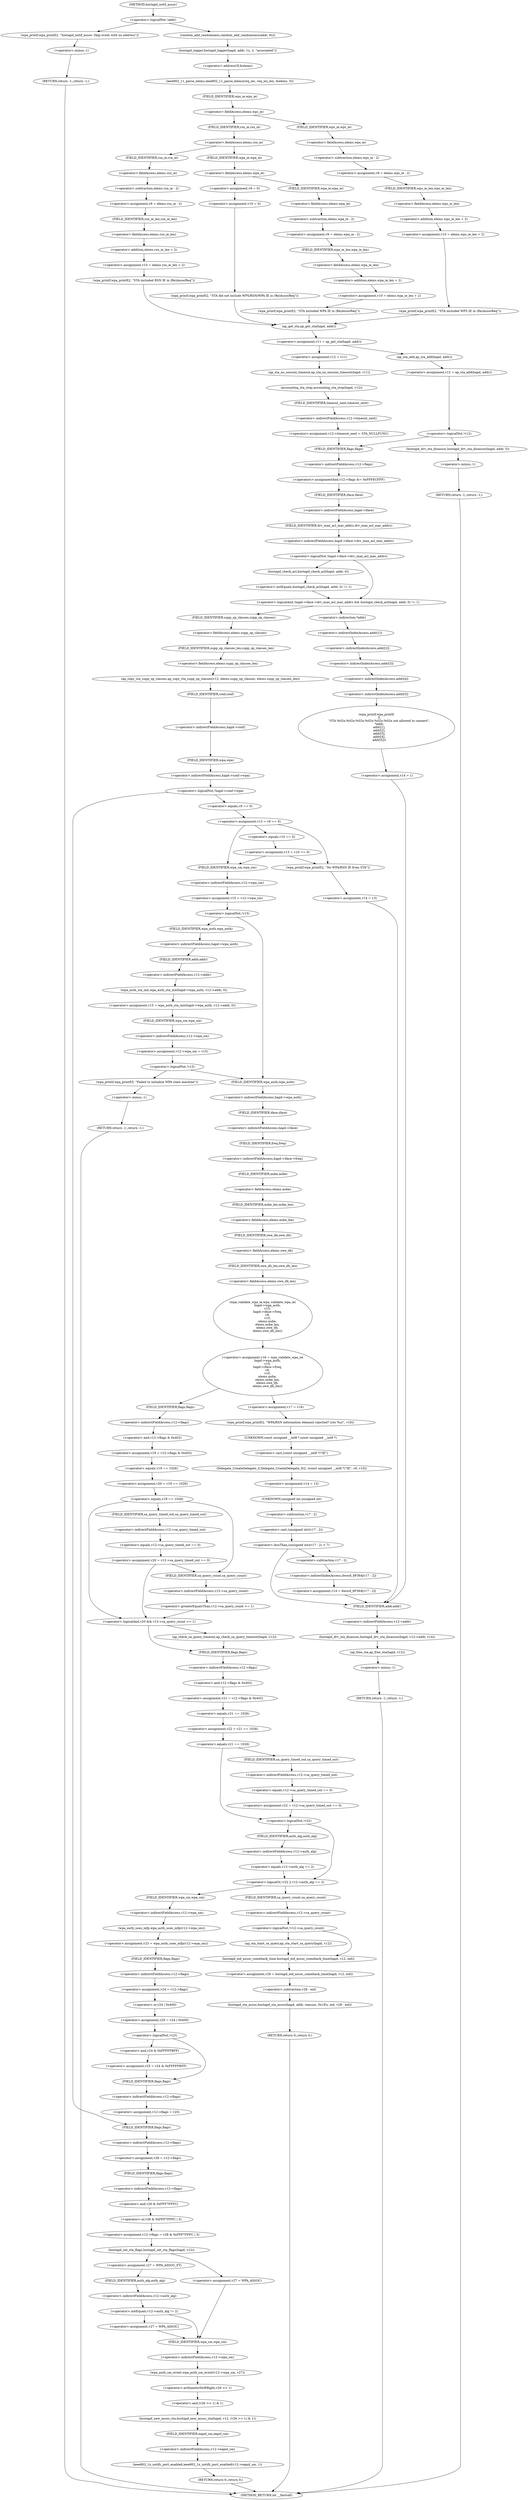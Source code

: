 digraph hostapd_notif_assoc {  
"1000151" [label = "(<operator>.logicalNot,!addr)" ]
"1000154" [label = "(wpa_printf,wpa_printf(2, \"hostapd_notif_assoc: Skip event with no address\"))" ]
"1000157" [label = "(RETURN,return -1;,return -1;)" ]
"1000158" [label = "(<operator>.minus,-1)" ]
"1000160" [label = "(random_add_randomness,random_add_randomness(addr, 6u))" ]
"1000163" [label = "(hostapd_logger,hostapd_logger(hapd, addr, 1u, 2, \"associated\"))" ]
"1000169" [label = "(ieee802_11_parse_elems,ieee802_11_parse_elems(req_ies, req_ies_len, &elems, 0))" ]
"1000172" [label = "(<operator>.addressOf,&elems)" ]
"1000176" [label = "(<operator>.fieldAccess,elems.wps_ie)" ]
"1000178" [label = "(FIELD_IDENTIFIER,wps_ie,wps_ie)" ]
"1000180" [label = "(<operator>.assignment,v9 = elems.wps_ie - 2)" ]
"1000182" [label = "(<operator>.subtraction,elems.wps_ie - 2)" ]
"1000183" [label = "(<operator>.fieldAccess,elems.wps_ie)" ]
"1000185" [label = "(FIELD_IDENTIFIER,wps_ie,wps_ie)" ]
"1000187" [label = "(<operator>.assignment,v10 = elems.wps_ie_len + 2)" ]
"1000189" [label = "(<operator>.addition,elems.wps_ie_len + 2)" ]
"1000190" [label = "(<operator>.fieldAccess,elems.wps_ie_len)" ]
"1000192" [label = "(FIELD_IDENTIFIER,wps_ie_len,wps_ie_len)" ]
"1000194" [label = "(wpa_printf,wpa_printf(2, \"STA included WPS IE in (Re)AssocReq\"))" ]
"1000199" [label = "(<operator>.fieldAccess,elems.rsn_ie)" ]
"1000201" [label = "(FIELD_IDENTIFIER,rsn_ie,rsn_ie)" ]
"1000203" [label = "(<operator>.assignment,v9 = elems.rsn_ie - 2)" ]
"1000205" [label = "(<operator>.subtraction,elems.rsn_ie - 2)" ]
"1000206" [label = "(<operator>.fieldAccess,elems.rsn_ie)" ]
"1000208" [label = "(FIELD_IDENTIFIER,rsn_ie,rsn_ie)" ]
"1000210" [label = "(<operator>.assignment,v10 = elems.rsn_ie_len + 2)" ]
"1000212" [label = "(<operator>.addition,elems.rsn_ie_len + 2)" ]
"1000213" [label = "(<operator>.fieldAccess,elems.rsn_ie_len)" ]
"1000215" [label = "(FIELD_IDENTIFIER,rsn_ie_len,rsn_ie_len)" ]
"1000217" [label = "(wpa_printf,wpa_printf(2, \"STA included RSN IE in (Re)AssocReq\"))" ]
"1000222" [label = "(<operator>.fieldAccess,elems.wpa_ie)" ]
"1000224" [label = "(FIELD_IDENTIFIER,wpa_ie,wpa_ie)" ]
"1000226" [label = "(<operator>.assignment,v9 = elems.wpa_ie - 2)" ]
"1000228" [label = "(<operator>.subtraction,elems.wpa_ie - 2)" ]
"1000229" [label = "(<operator>.fieldAccess,elems.wpa_ie)" ]
"1000231" [label = "(FIELD_IDENTIFIER,wpa_ie,wpa_ie)" ]
"1000233" [label = "(<operator>.assignment,v10 = elems.wpa_ie_len + 2)" ]
"1000235" [label = "(<operator>.addition,elems.wpa_ie_len + 2)" ]
"1000236" [label = "(<operator>.fieldAccess,elems.wpa_ie_len)" ]
"1000238" [label = "(FIELD_IDENTIFIER,wpa_ie_len,wpa_ie_len)" ]
"1000240" [label = "(wpa_printf,wpa_printf(2, \"STA included WPA IE in (Re)AssocReq\"))" ]
"1000245" [label = "(<operator>.assignment,v9 = 0)" ]
"1000248" [label = "(<operator>.assignment,v10 = 0)" ]
"1000251" [label = "(wpa_printf,wpa_printf(2, \"STA did not include WPS/RSN/WPA IE in (Re)AssocReq\"))" ]
"1000254" [label = "(<operator>.assignment,v11 = ap_get_sta(hapd, addr))" ]
"1000256" [label = "(ap_get_sta,ap_get_sta(hapd, addr))" ]
"1000262" [label = "(<operator>.assignment,v12 = v11)" ]
"1000265" [label = "(ap_sta_no_session_timeout,ap_sta_no_session_timeout(hapd, v11))" ]
"1000268" [label = "(accounting_sta_stop,accounting_sta_stop(hapd, v12))" ]
"1000271" [label = "(<operator>.assignment,v12->timeout_next = STA_NULLFUNC)" ]
"1000272" [label = "(<operator>.indirectFieldAccess,v12->timeout_next)" ]
"1000274" [label = "(FIELD_IDENTIFIER,timeout_next,timeout_next)" ]
"1000278" [label = "(<operator>.assignment,v12 = ap_sta_add(hapd, addr))" ]
"1000280" [label = "(ap_sta_add,ap_sta_add(hapd, addr))" ]
"1000284" [label = "(<operator>.logicalNot,!v12)" ]
"1000287" [label = "(hostapd_drv_sta_disassoc,hostapd_drv_sta_disassoc(hapd, addr, 5))" ]
"1000291" [label = "(RETURN,return -1;,return -1;)" ]
"1000292" [label = "(<operator>.minus,-1)" ]
"1000294" [label = "(<operators>.assignmentAnd,v12->flags &= 0xFFFECFFF)" ]
"1000295" [label = "(<operator>.indirectFieldAccess,v12->flags)" ]
"1000297" [label = "(FIELD_IDENTIFIER,flags,flags)" ]
"1000300" [label = "(<operator>.logicalAnd,!hapd->iface->drv_max_acl_mac_addrs && hostapd_check_acl(hapd, addr, 0) != 1)" ]
"1000301" [label = "(<operator>.logicalNot,!hapd->iface->drv_max_acl_mac_addrs)" ]
"1000302" [label = "(<operator>.indirectFieldAccess,hapd->iface->drv_max_acl_mac_addrs)" ]
"1000303" [label = "(<operator>.indirectFieldAccess,hapd->iface)" ]
"1000305" [label = "(FIELD_IDENTIFIER,iface,iface)" ]
"1000306" [label = "(FIELD_IDENTIFIER,drv_max_acl_mac_addrs,drv_max_acl_mac_addrs)" ]
"1000307" [label = "(<operator>.notEquals,hostapd_check_acl(hapd, addr, 0) != 1)" ]
"1000308" [label = "(hostapd_check_acl,hostapd_check_acl(hapd, addr, 0))" ]
"1000314" [label = "(wpa_printf,wpa_printf(\n      3,\n      \"STA %02x:%02x:%02x:%02x:%02x:%02x not allowed to connect\",\n      *addr,\n      addr[1],\n      addr[2],\n      addr[3],\n      addr[4],\n      addr[5]))" ]
"1000317" [label = "(<operator>.indirection,*addr)" ]
"1000319" [label = "(<operator>.indirectIndexAccess,addr[1])" ]
"1000322" [label = "(<operator>.indirectIndexAccess,addr[2])" ]
"1000325" [label = "(<operator>.indirectIndexAccess,addr[3])" ]
"1000328" [label = "(<operator>.indirectIndexAccess,addr[4])" ]
"1000331" [label = "(<operator>.indirectIndexAccess,addr[5])" ]
"1000334" [label = "(<operator>.assignment,v14 = 1)" ]
"1000338" [label = "(ap_copy_sta_supp_op_classes,ap_copy_sta_supp_op_classes(v12, elems.supp_op_classes, elems.supp_op_classes_len))" ]
"1000340" [label = "(<operator>.fieldAccess,elems.supp_op_classes)" ]
"1000342" [label = "(FIELD_IDENTIFIER,supp_op_classes,supp_op_classes)" ]
"1000343" [label = "(<operator>.fieldAccess,elems.supp_op_classes_len)" ]
"1000345" [label = "(FIELD_IDENTIFIER,supp_op_classes_len,supp_op_classes_len)" ]
"1000347" [label = "(<operator>.logicalNot,!hapd->conf->wpa)" ]
"1000348" [label = "(<operator>.indirectFieldAccess,hapd->conf->wpa)" ]
"1000349" [label = "(<operator>.indirectFieldAccess,hapd->conf)" ]
"1000351" [label = "(FIELD_IDENTIFIER,conf,conf)" ]
"1000352" [label = "(FIELD_IDENTIFIER,wpa,wpa)" ]
"1000355" [label = "(<operator>.assignment,v26 = v12->flags)" ]
"1000357" [label = "(<operator>.indirectFieldAccess,v12->flags)" ]
"1000359" [label = "(FIELD_IDENTIFIER,flags,flags)" ]
"1000360" [label = "(<operator>.assignment,v12->flags = v26 & 0xFFF7FFFC | 3)" ]
"1000361" [label = "(<operator>.indirectFieldAccess,v12->flags)" ]
"1000363" [label = "(FIELD_IDENTIFIER,flags,flags)" ]
"1000364" [label = "(<operator>.or,v26 & 0xFFF7FFFC | 3)" ]
"1000365" [label = "(<operator>.and,v26 & 0xFFF7FFFC)" ]
"1000369" [label = "(hostapd_set_sta_flags,hostapd_set_sta_flags(hapd, v12))" ]
"1000375" [label = "(<operator>.assignment,v27 = WPA_ASSOC_FT)" ]
"1000379" [label = "(<operator>.notEquals,v12->auth_alg != 2)" ]
"1000380" [label = "(<operator>.indirectFieldAccess,v12->auth_alg)" ]
"1000382" [label = "(FIELD_IDENTIFIER,auth_alg,auth_alg)" ]
"1000384" [label = "(<operator>.assignment,v27 = WPA_ASSOC)" ]
"1000389" [label = "(<operator>.assignment,v27 = WPA_ASSOC)" ]
"1000392" [label = "(wpa_auth_sm_event,wpa_auth_sm_event(v12->wpa_sm, v27))" ]
"1000393" [label = "(<operator>.indirectFieldAccess,v12->wpa_sm)" ]
"1000395" [label = "(FIELD_IDENTIFIER,wpa_sm,wpa_sm)" ]
"1000397" [label = "(hostapd_new_assoc_sta,hostapd_new_assoc_sta(hapd, v12, (v26 >> 1) & 1))" ]
"1000400" [label = "(<operator>.and,(v26 >> 1) & 1)" ]
"1000401" [label = "(<operator>.arithmeticShiftRight,v26 >> 1)" ]
"1000405" [label = "(ieee802_1x_notify_port_enabled,ieee802_1x_notify_port_enabled(v12->eapol_sm, 1))" ]
"1000406" [label = "(<operator>.indirectFieldAccess,v12->eapol_sm)" ]
"1000408" [label = "(FIELD_IDENTIFIER,eapol_sm,eapol_sm)" ]
"1000410" [label = "(RETURN,return 0;,return 0;)" ]
"1000412" [label = "(<operator>.assignment,v13 = v9 == 0)" ]
"1000414" [label = "(<operator>.equals,v9 == 0)" ]
"1000419" [label = "(<operator>.assignment,v13 = v10 == 0)" ]
"1000421" [label = "(<operator>.equals,v10 == 0)" ]
"1000427" [label = "(wpa_printf,wpa_printf(2, \"No WPA/RSN IE from STA\"))" ]
"1000430" [label = "(<operator>.assignment,v14 = 13)" ]
"1000434" [label = "(hostapd_drv_sta_disassoc,hostapd_drv_sta_disassoc(hapd, v12->addr, v14))" ]
"1000436" [label = "(<operator>.indirectFieldAccess,v12->addr)" ]
"1000438" [label = "(FIELD_IDENTIFIER,addr,addr)" ]
"1000440" [label = "(ap_free_sta,ap_free_sta(hapd, v12))" ]
"1000443" [label = "(RETURN,return -1;,return -1;)" ]
"1000444" [label = "(<operator>.minus,-1)" ]
"1000446" [label = "(<operator>.assignment,v15 = v12->wpa_sm)" ]
"1000448" [label = "(<operator>.indirectFieldAccess,v12->wpa_sm)" ]
"1000450" [label = "(FIELD_IDENTIFIER,wpa_sm,wpa_sm)" ]
"1000452" [label = "(<operator>.logicalNot,!v15)" ]
"1000455" [label = "(<operator>.assignment,v15 = wpa_auth_sta_init(hapd->wpa_auth, v12->addr, 0))" ]
"1000457" [label = "(wpa_auth_sta_init,wpa_auth_sta_init(hapd->wpa_auth, v12->addr, 0))" ]
"1000458" [label = "(<operator>.indirectFieldAccess,hapd->wpa_auth)" ]
"1000460" [label = "(FIELD_IDENTIFIER,wpa_auth,wpa_auth)" ]
"1000461" [label = "(<operator>.indirectFieldAccess,v12->addr)" ]
"1000463" [label = "(FIELD_IDENTIFIER,addr,addr)" ]
"1000465" [label = "(<operator>.assignment,v12->wpa_sm = v15)" ]
"1000466" [label = "(<operator>.indirectFieldAccess,v12->wpa_sm)" ]
"1000468" [label = "(FIELD_IDENTIFIER,wpa_sm,wpa_sm)" ]
"1000471" [label = "(<operator>.logicalNot,!v15)" ]
"1000474" [label = "(wpa_printf,wpa_printf(5, \"Failed to initialize WPA state machine\"))" ]
"1000477" [label = "(RETURN,return -1;,return -1;)" ]
"1000478" [label = "(<operator>.minus,-1)" ]
"1000480" [label = "(<operator>.assignment,v16 = wpa_validate_wpa_ie(\n          hapd->wpa_auth,\n          v15,\n          hapd->iface->freq,\n          v9,\n          v10,\n          elems.mdie,\n          elems.mdie_len,\n          elems.owe_dh,\n          elems.owe_dh_len))" ]
"1000482" [label = "(wpa_validate_wpa_ie,wpa_validate_wpa_ie(\n          hapd->wpa_auth,\n          v15,\n          hapd->iface->freq,\n          v9,\n          v10,\n          elems.mdie,\n          elems.mdie_len,\n          elems.owe_dh,\n          elems.owe_dh_len))" ]
"1000483" [label = "(<operator>.indirectFieldAccess,hapd->wpa_auth)" ]
"1000485" [label = "(FIELD_IDENTIFIER,wpa_auth,wpa_auth)" ]
"1000487" [label = "(<operator>.indirectFieldAccess,hapd->iface->freq)" ]
"1000488" [label = "(<operator>.indirectFieldAccess,hapd->iface)" ]
"1000490" [label = "(FIELD_IDENTIFIER,iface,iface)" ]
"1000491" [label = "(FIELD_IDENTIFIER,freq,freq)" ]
"1000494" [label = "(<operator>.fieldAccess,elems.mdie)" ]
"1000496" [label = "(FIELD_IDENTIFIER,mdie,mdie)" ]
"1000497" [label = "(<operator>.fieldAccess,elems.mdie_len)" ]
"1000499" [label = "(FIELD_IDENTIFIER,mdie_len,mdie_len)" ]
"1000500" [label = "(<operator>.fieldAccess,elems.owe_dh)" ]
"1000502" [label = "(FIELD_IDENTIFIER,owe_dh,owe_dh)" ]
"1000503" [label = "(<operator>.fieldAccess,elems.owe_dh_len)" ]
"1000505" [label = "(FIELD_IDENTIFIER,owe_dh_len,owe_dh_len)" ]
"1000509" [label = "(<operator>.assignment,v17 = v16)" ]
"1000512" [label = "(wpa_printf,wpa_printf(2, \"WPA/RSN information element rejected? (res %u)\", v16))" ]
"1000516" [label = "(Delegate_CreateDelegate_0,Delegate_CreateDelegate_0(2, (const unsigned __int8 *)\"IE\", v9, v10))" ]
"1000518" [label = "(<operator>.cast,(const unsigned __int8 *)\"IE\")" ]
"1000519" [label = "(UNKNOWN,const unsigned __int8 *,const unsigned __int8 *)" ]
"1000523" [label = "(<operator>.assignment,v14 = 13)" ]
"1000527" [label = "(<operator>.lessThan,(unsigned int)(v17 - 2) < 7)" ]
"1000528" [label = "(<operator>.cast,(unsigned int)(v17 - 2))" ]
"1000529" [label = "(UNKNOWN,unsigned int,unsigned int)" ]
"1000530" [label = "(<operator>.subtraction,v17 - 2)" ]
"1000534" [label = "(<operator>.assignment,v14 = dword_8F364[v17 - 2])" ]
"1000536" [label = "(<operator>.indirectIndexAccess,dword_8F364[v17 - 2])" ]
"1000538" [label = "(<operator>.subtraction,v17 - 2)" ]
"1000542" [label = "(<operator>.assignment,v19 = v12->flags & 0x402)" ]
"1000544" [label = "(<operator>.and,v12->flags & 0x402)" ]
"1000545" [label = "(<operator>.indirectFieldAccess,v12->flags)" ]
"1000547" [label = "(FIELD_IDENTIFIER,flags,flags)" ]
"1000549" [label = "(<operator>.assignment,v20 = v19 == 1026)" ]
"1000551" [label = "(<operator>.equals,v19 == 1026)" ]
"1000555" [label = "(<operator>.equals,v19 == 1026)" ]
"1000558" [label = "(<operator>.assignment,v20 = v12->sa_query_timed_out == 0)" ]
"1000560" [label = "(<operator>.equals,v12->sa_query_timed_out == 0)" ]
"1000561" [label = "(<operator>.indirectFieldAccess,v12->sa_query_timed_out)" ]
"1000563" [label = "(FIELD_IDENTIFIER,sa_query_timed_out,sa_query_timed_out)" ]
"1000566" [label = "(<operator>.logicalAnd,v20 && v12->sa_query_count >= 1)" ]
"1000568" [label = "(<operator>.greaterEqualsThan,v12->sa_query_count >= 1)" ]
"1000569" [label = "(<operator>.indirectFieldAccess,v12->sa_query_count)" ]
"1000571" [label = "(FIELD_IDENTIFIER,sa_query_count,sa_query_count)" ]
"1000573" [label = "(ap_check_sa_query_timeout,ap_check_sa_query_timeout(hapd, v12))" ]
"1000576" [label = "(<operator>.assignment,v21 = v12->flags & 0x402)" ]
"1000578" [label = "(<operator>.and,v12->flags & 0x402)" ]
"1000579" [label = "(<operator>.indirectFieldAccess,v12->flags)" ]
"1000581" [label = "(FIELD_IDENTIFIER,flags,flags)" ]
"1000583" [label = "(<operator>.assignment,v22 = v21 == 1026)" ]
"1000585" [label = "(<operator>.equals,v21 == 1026)" ]
"1000589" [label = "(<operator>.equals,v21 == 1026)" ]
"1000592" [label = "(<operator>.assignment,v22 = v12->sa_query_timed_out == 0)" ]
"1000594" [label = "(<operator>.equals,v12->sa_query_timed_out == 0)" ]
"1000595" [label = "(<operator>.indirectFieldAccess,v12->sa_query_timed_out)" ]
"1000597" [label = "(FIELD_IDENTIFIER,sa_query_timed_out,sa_query_timed_out)" ]
"1000600" [label = "(<operator>.logicalOr,!v22 || v12->auth_alg == 2)" ]
"1000601" [label = "(<operator>.logicalNot,!v22)" ]
"1000603" [label = "(<operator>.equals,v12->auth_alg == 2)" ]
"1000604" [label = "(<operator>.indirectFieldAccess,v12->auth_alg)" ]
"1000606" [label = "(FIELD_IDENTIFIER,auth_alg,auth_alg)" ]
"1000609" [label = "(<operator>.assignment,v23 = wpa_auth_uses_mfp(v12->wpa_sm))" ]
"1000611" [label = "(wpa_auth_uses_mfp,wpa_auth_uses_mfp(v12->wpa_sm))" ]
"1000612" [label = "(<operator>.indirectFieldAccess,v12->wpa_sm)" ]
"1000614" [label = "(FIELD_IDENTIFIER,wpa_sm,wpa_sm)" ]
"1000615" [label = "(<operator>.assignment,v24 = v12->flags)" ]
"1000617" [label = "(<operator>.indirectFieldAccess,v12->flags)" ]
"1000619" [label = "(FIELD_IDENTIFIER,flags,flags)" ]
"1000620" [label = "(<operator>.assignment,v25 = v24 | 0x400)" ]
"1000622" [label = "(<operator>.or,v24 | 0x400)" ]
"1000626" [label = "(<operator>.logicalNot,!v23)" ]
"1000628" [label = "(<operator>.assignment,v25 = v24 & 0xFFFFFBFF)" ]
"1000630" [label = "(<operator>.and,v24 & 0xFFFFFBFF)" ]
"1000633" [label = "(<operator>.assignment,v12->flags = v25)" ]
"1000634" [label = "(<operator>.indirectFieldAccess,v12->flags)" ]
"1000636" [label = "(FIELD_IDENTIFIER,flags,flags)" ]
"1000640" [label = "(<operator>.logicalNot,!v12->sa_query_count)" ]
"1000641" [label = "(<operator>.indirectFieldAccess,v12->sa_query_count)" ]
"1000643" [label = "(FIELD_IDENTIFIER,sa_query_count,sa_query_count)" ]
"1000644" [label = "(ap_sta_start_sa_query,ap_sta_start_sa_query(hapd, v12))" ]
"1000647" [label = "(<operator>.assignment,v28 = hostapd_eid_assoc_comeback_time(hapd, v12, eid))" ]
"1000649" [label = "(hostapd_eid_assoc_comeback_time,hostapd_eid_assoc_comeback_time(hapd, v12, eid))" ]
"1000653" [label = "(hostapd_sta_assoc,hostapd_sta_assoc(hapd, addr, reassoc, 0x1Eu, eid, v28 - eid))" ]
"1000659" [label = "(<operator>.subtraction,v28 - eid)" ]
"1000662" [label = "(RETURN,return 0;,return 0;)" ]
"1000122" [label = "(METHOD,hostapd_notif_assoc)" ]
"1000664" [label = "(METHOD_RETURN,int __fastcall)" ]
  "1000151" -> "1000154" 
  "1000151" -> "1000160" 
  "1000154" -> "1000158" 
  "1000157" -> "1000664" 
  "1000158" -> "1000157" 
  "1000160" -> "1000163" 
  "1000163" -> "1000172" 
  "1000169" -> "1000178" 
  "1000172" -> "1000169" 
  "1000176" -> "1000185" 
  "1000176" -> "1000201" 
  "1000178" -> "1000176" 
  "1000180" -> "1000192" 
  "1000182" -> "1000180" 
  "1000183" -> "1000182" 
  "1000185" -> "1000183" 
  "1000187" -> "1000194" 
  "1000189" -> "1000187" 
  "1000190" -> "1000189" 
  "1000192" -> "1000190" 
  "1000194" -> "1000256" 
  "1000199" -> "1000208" 
  "1000199" -> "1000224" 
  "1000201" -> "1000199" 
  "1000203" -> "1000215" 
  "1000205" -> "1000203" 
  "1000206" -> "1000205" 
  "1000208" -> "1000206" 
  "1000210" -> "1000217" 
  "1000212" -> "1000210" 
  "1000213" -> "1000212" 
  "1000215" -> "1000213" 
  "1000217" -> "1000256" 
  "1000222" -> "1000231" 
  "1000222" -> "1000245" 
  "1000224" -> "1000222" 
  "1000226" -> "1000238" 
  "1000228" -> "1000226" 
  "1000229" -> "1000228" 
  "1000231" -> "1000229" 
  "1000233" -> "1000240" 
  "1000235" -> "1000233" 
  "1000236" -> "1000235" 
  "1000238" -> "1000236" 
  "1000240" -> "1000256" 
  "1000245" -> "1000248" 
  "1000248" -> "1000251" 
  "1000251" -> "1000256" 
  "1000254" -> "1000262" 
  "1000254" -> "1000280" 
  "1000256" -> "1000254" 
  "1000262" -> "1000265" 
  "1000265" -> "1000268" 
  "1000268" -> "1000274" 
  "1000271" -> "1000297" 
  "1000272" -> "1000271" 
  "1000274" -> "1000272" 
  "1000278" -> "1000284" 
  "1000280" -> "1000278" 
  "1000284" -> "1000287" 
  "1000284" -> "1000297" 
  "1000287" -> "1000292" 
  "1000291" -> "1000664" 
  "1000292" -> "1000291" 
  "1000294" -> "1000305" 
  "1000295" -> "1000294" 
  "1000297" -> "1000295" 
  "1000300" -> "1000317" 
  "1000300" -> "1000342" 
  "1000301" -> "1000300" 
  "1000301" -> "1000308" 
  "1000302" -> "1000301" 
  "1000303" -> "1000306" 
  "1000305" -> "1000303" 
  "1000306" -> "1000302" 
  "1000307" -> "1000300" 
  "1000308" -> "1000307" 
  "1000314" -> "1000334" 
  "1000317" -> "1000319" 
  "1000319" -> "1000322" 
  "1000322" -> "1000325" 
  "1000325" -> "1000328" 
  "1000328" -> "1000331" 
  "1000331" -> "1000314" 
  "1000334" -> "1000438" 
  "1000338" -> "1000351" 
  "1000340" -> "1000345" 
  "1000342" -> "1000340" 
  "1000343" -> "1000338" 
  "1000345" -> "1000343" 
  "1000347" -> "1000359" 
  "1000347" -> "1000414" 
  "1000348" -> "1000347" 
  "1000349" -> "1000352" 
  "1000351" -> "1000349" 
  "1000352" -> "1000348" 
  "1000355" -> "1000363" 
  "1000357" -> "1000355" 
  "1000359" -> "1000357" 
  "1000360" -> "1000369" 
  "1000361" -> "1000365" 
  "1000363" -> "1000361" 
  "1000364" -> "1000360" 
  "1000365" -> "1000364" 
  "1000369" -> "1000375" 
  "1000369" -> "1000389" 
  "1000375" -> "1000382" 
  "1000379" -> "1000384" 
  "1000379" -> "1000395" 
  "1000380" -> "1000379" 
  "1000382" -> "1000380" 
  "1000384" -> "1000395" 
  "1000389" -> "1000395" 
  "1000392" -> "1000401" 
  "1000393" -> "1000392" 
  "1000395" -> "1000393" 
  "1000397" -> "1000408" 
  "1000400" -> "1000397" 
  "1000401" -> "1000400" 
  "1000405" -> "1000410" 
  "1000406" -> "1000405" 
  "1000408" -> "1000406" 
  "1000410" -> "1000664" 
  "1000412" -> "1000421" 
  "1000412" -> "1000427" 
  "1000412" -> "1000450" 
  "1000414" -> "1000412" 
  "1000419" -> "1000427" 
  "1000419" -> "1000450" 
  "1000421" -> "1000419" 
  "1000427" -> "1000430" 
  "1000430" -> "1000438" 
  "1000434" -> "1000440" 
  "1000436" -> "1000434" 
  "1000438" -> "1000436" 
  "1000440" -> "1000444" 
  "1000443" -> "1000664" 
  "1000444" -> "1000443" 
  "1000446" -> "1000452" 
  "1000448" -> "1000446" 
  "1000450" -> "1000448" 
  "1000452" -> "1000460" 
  "1000452" -> "1000485" 
  "1000455" -> "1000468" 
  "1000457" -> "1000455" 
  "1000458" -> "1000463" 
  "1000460" -> "1000458" 
  "1000461" -> "1000457" 
  "1000463" -> "1000461" 
  "1000465" -> "1000471" 
  "1000466" -> "1000465" 
  "1000468" -> "1000466" 
  "1000471" -> "1000474" 
  "1000471" -> "1000485" 
  "1000474" -> "1000478" 
  "1000477" -> "1000664" 
  "1000478" -> "1000477" 
  "1000480" -> "1000509" 
  "1000480" -> "1000547" 
  "1000482" -> "1000480" 
  "1000483" -> "1000490" 
  "1000485" -> "1000483" 
  "1000487" -> "1000496" 
  "1000488" -> "1000491" 
  "1000490" -> "1000488" 
  "1000491" -> "1000487" 
  "1000494" -> "1000499" 
  "1000496" -> "1000494" 
  "1000497" -> "1000502" 
  "1000499" -> "1000497" 
  "1000500" -> "1000505" 
  "1000502" -> "1000500" 
  "1000503" -> "1000482" 
  "1000505" -> "1000503" 
  "1000509" -> "1000512" 
  "1000512" -> "1000519" 
  "1000516" -> "1000523" 
  "1000518" -> "1000516" 
  "1000519" -> "1000518" 
  "1000523" -> "1000529" 
  "1000527" -> "1000538" 
  "1000527" -> "1000438" 
  "1000528" -> "1000527" 
  "1000529" -> "1000530" 
  "1000530" -> "1000528" 
  "1000534" -> "1000438" 
  "1000536" -> "1000534" 
  "1000538" -> "1000536" 
  "1000542" -> "1000551" 
  "1000544" -> "1000542" 
  "1000545" -> "1000544" 
  "1000547" -> "1000545" 
  "1000549" -> "1000555" 
  "1000551" -> "1000549" 
  "1000555" -> "1000563" 
  "1000555" -> "1000566" 
  "1000555" -> "1000571" 
  "1000558" -> "1000566" 
  "1000558" -> "1000571" 
  "1000560" -> "1000558" 
  "1000561" -> "1000560" 
  "1000563" -> "1000561" 
  "1000566" -> "1000573" 
  "1000566" -> "1000581" 
  "1000568" -> "1000566" 
  "1000569" -> "1000568" 
  "1000571" -> "1000569" 
  "1000573" -> "1000581" 
  "1000576" -> "1000585" 
  "1000578" -> "1000576" 
  "1000579" -> "1000578" 
  "1000581" -> "1000579" 
  "1000583" -> "1000589" 
  "1000585" -> "1000583" 
  "1000589" -> "1000597" 
  "1000589" -> "1000601" 
  "1000592" -> "1000601" 
  "1000594" -> "1000592" 
  "1000595" -> "1000594" 
  "1000597" -> "1000595" 
  "1000600" -> "1000614" 
  "1000600" -> "1000643" 
  "1000601" -> "1000600" 
  "1000601" -> "1000606" 
  "1000603" -> "1000600" 
  "1000604" -> "1000603" 
  "1000606" -> "1000604" 
  "1000609" -> "1000619" 
  "1000611" -> "1000609" 
  "1000612" -> "1000611" 
  "1000614" -> "1000612" 
  "1000615" -> "1000622" 
  "1000617" -> "1000615" 
  "1000619" -> "1000617" 
  "1000620" -> "1000626" 
  "1000622" -> "1000620" 
  "1000626" -> "1000630" 
  "1000626" -> "1000636" 
  "1000628" -> "1000636" 
  "1000630" -> "1000628" 
  "1000633" -> "1000359" 
  "1000634" -> "1000633" 
  "1000636" -> "1000634" 
  "1000640" -> "1000644" 
  "1000640" -> "1000649" 
  "1000641" -> "1000640" 
  "1000643" -> "1000641" 
  "1000644" -> "1000649" 
  "1000647" -> "1000659" 
  "1000649" -> "1000647" 
  "1000653" -> "1000662" 
  "1000659" -> "1000653" 
  "1000662" -> "1000664" 
  "1000122" -> "1000151" 
}
